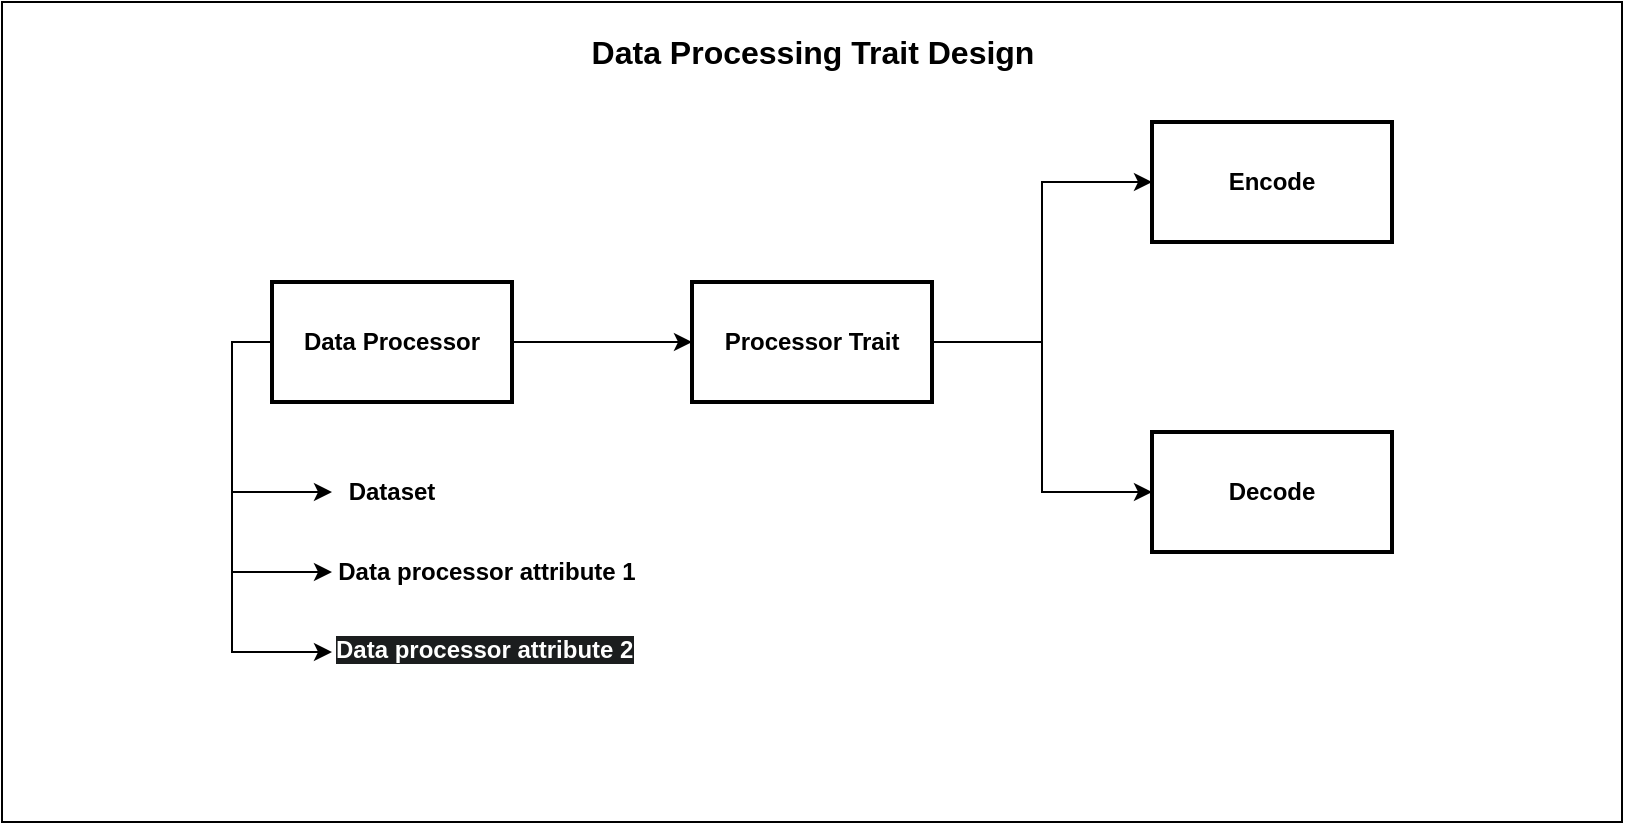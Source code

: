 <mxfile version="27.0.9">
  <diagram name="Page-1" id="uY9DRr6q7Ka7HjbumQZD">
    <mxGraphModel dx="1164" dy="699" grid="1" gridSize="10" guides="1" tooltips="1" connect="1" arrows="1" fold="1" page="1" pageScale="1" pageWidth="850" pageHeight="1100" math="0" shadow="0">
      <root>
        <mxCell id="0" />
        <mxCell id="1" parent="0" />
        <mxCell id="2rZHAvcLP-O6_RwRUIRf-17" value="" style="rounded=0;whiteSpace=wrap;html=1;" vertex="1" parent="1">
          <mxGeometry x="20" y="30" width="810" height="410" as="geometry" />
        </mxCell>
        <mxCell id="2rZHAvcLP-O6_RwRUIRf-7" style="edgeStyle=orthogonalEdgeStyle;rounded=0;orthogonalLoop=1;jettySize=auto;html=1;exitX=0;exitY=0.5;exitDx=0;exitDy=0;entryX=0;entryY=0.5;entryDx=0;entryDy=0;" edge="1" parent="1" source="2rZHAvcLP-O6_RwRUIRf-1" target="2rZHAvcLP-O6_RwRUIRf-4">
          <mxGeometry relative="1" as="geometry" />
        </mxCell>
        <mxCell id="2rZHAvcLP-O6_RwRUIRf-9" style="edgeStyle=orthogonalEdgeStyle;rounded=0;orthogonalLoop=1;jettySize=auto;html=1;exitX=0;exitY=0.5;exitDx=0;exitDy=0;entryX=0;entryY=0.5;entryDx=0;entryDy=0;" edge="1" parent="1" source="2rZHAvcLP-O6_RwRUIRf-1" target="2rZHAvcLP-O6_RwRUIRf-5">
          <mxGeometry relative="1" as="geometry" />
        </mxCell>
        <mxCell id="2rZHAvcLP-O6_RwRUIRf-10" style="edgeStyle=orthogonalEdgeStyle;rounded=0;orthogonalLoop=1;jettySize=auto;html=1;exitX=0;exitY=0.5;exitDx=0;exitDy=0;entryX=0;entryY=0.5;entryDx=0;entryDy=0;" edge="1" parent="1" source="2rZHAvcLP-O6_RwRUIRf-1" target="2rZHAvcLP-O6_RwRUIRf-6">
          <mxGeometry relative="1" as="geometry" />
        </mxCell>
        <mxCell id="2rZHAvcLP-O6_RwRUIRf-14" style="edgeStyle=orthogonalEdgeStyle;rounded=0;orthogonalLoop=1;jettySize=auto;html=1;exitX=1;exitY=0.5;exitDx=0;exitDy=0;entryX=0;entryY=0.5;entryDx=0;entryDy=0;" edge="1" parent="1" source="2rZHAvcLP-O6_RwRUIRf-1" target="2rZHAvcLP-O6_RwRUIRf-11">
          <mxGeometry relative="1" as="geometry" />
        </mxCell>
        <mxCell id="2rZHAvcLP-O6_RwRUIRf-1" value="&lt;b&gt;Data Processor&lt;/b&gt;" style="rounded=0;whiteSpace=wrap;html=1;strokeWidth=2;" vertex="1" parent="1">
          <mxGeometry x="155" y="170" width="120" height="60" as="geometry" />
        </mxCell>
        <mxCell id="2rZHAvcLP-O6_RwRUIRf-4" value="&lt;b&gt;Dataset&lt;/b&gt;" style="text;strokeColor=none;align=center;fillColor=none;html=1;verticalAlign=middle;whiteSpace=wrap;rounded=0;strokeWidth=2;" vertex="1" parent="1">
          <mxGeometry x="185" y="260" width="60" height="30" as="geometry" />
        </mxCell>
        <mxCell id="2rZHAvcLP-O6_RwRUIRf-5" value="&lt;b&gt;Data processor attribute 1&lt;/b&gt;" style="text;strokeColor=none;align=center;fillColor=none;html=1;verticalAlign=middle;whiteSpace=wrap;rounded=0;" vertex="1" parent="1">
          <mxGeometry x="185" y="300" width="155" height="30" as="geometry" />
        </mxCell>
        <mxCell id="2rZHAvcLP-O6_RwRUIRf-6" value="&lt;span style=&quot;color: rgb(255, 255, 255); font-family: Helvetica; font-size: 12px; font-style: normal; font-variant-ligatures: normal; font-variant-caps: normal; letter-spacing: normal; orphans: 2; text-align: center; text-indent: 0px; text-transform: none; widows: 2; word-spacing: 0px; -webkit-text-stroke-width: 0px; white-space: normal; background-color: rgb(27, 29, 30); text-decoration-thickness: initial; text-decoration-style: initial; text-decoration-color: initial; float: none; display: inline !important;&quot;&gt;&lt;b&gt;Data processor attribute 2&lt;/b&gt;&lt;/span&gt;" style="text;whiteSpace=wrap;html=1;" vertex="1" parent="1">
          <mxGeometry x="185" y="340" width="170" height="30" as="geometry" />
        </mxCell>
        <mxCell id="2rZHAvcLP-O6_RwRUIRf-15" style="edgeStyle=orthogonalEdgeStyle;rounded=0;orthogonalLoop=1;jettySize=auto;html=1;exitX=1;exitY=0.5;exitDx=0;exitDy=0;entryX=0;entryY=0.5;entryDx=0;entryDy=0;" edge="1" parent="1" source="2rZHAvcLP-O6_RwRUIRf-11" target="2rZHAvcLP-O6_RwRUIRf-12">
          <mxGeometry relative="1" as="geometry" />
        </mxCell>
        <mxCell id="2rZHAvcLP-O6_RwRUIRf-16" style="edgeStyle=orthogonalEdgeStyle;rounded=0;orthogonalLoop=1;jettySize=auto;html=1;exitX=1;exitY=0.5;exitDx=0;exitDy=0;entryX=0;entryY=0.5;entryDx=0;entryDy=0;" edge="1" parent="1" source="2rZHAvcLP-O6_RwRUIRf-11" target="2rZHAvcLP-O6_RwRUIRf-13">
          <mxGeometry relative="1" as="geometry" />
        </mxCell>
        <mxCell id="2rZHAvcLP-O6_RwRUIRf-11" value="&lt;b&gt;Processor Trait&lt;/b&gt;" style="rounded=0;whiteSpace=wrap;html=1;strokeWidth=2;" vertex="1" parent="1">
          <mxGeometry x="365" y="170" width="120" height="60" as="geometry" />
        </mxCell>
        <mxCell id="2rZHAvcLP-O6_RwRUIRf-12" value="&lt;b&gt;Encode&lt;/b&gt;" style="rounded=0;whiteSpace=wrap;html=1;strokeWidth=2;" vertex="1" parent="1">
          <mxGeometry x="595" y="90" width="120" height="60" as="geometry" />
        </mxCell>
        <mxCell id="2rZHAvcLP-O6_RwRUIRf-13" value="&lt;b&gt;Decode&lt;/b&gt;" style="rounded=0;whiteSpace=wrap;html=1;strokeWidth=2;" vertex="1" parent="1">
          <mxGeometry x="595" y="245" width="120" height="60" as="geometry" />
        </mxCell>
        <mxCell id="2rZHAvcLP-O6_RwRUIRf-18" value="&lt;font style=&quot;font-size: 16px;&quot;&gt;&lt;b&gt;Data Processing Trait Design&lt;/b&gt;&lt;/font&gt;" style="text;strokeColor=none;align=center;fillColor=none;html=1;verticalAlign=middle;whiteSpace=wrap;rounded=0;" vertex="1" parent="1">
          <mxGeometry x="312" y="40" width="227" height="30" as="geometry" />
        </mxCell>
      </root>
    </mxGraphModel>
  </diagram>
</mxfile>
